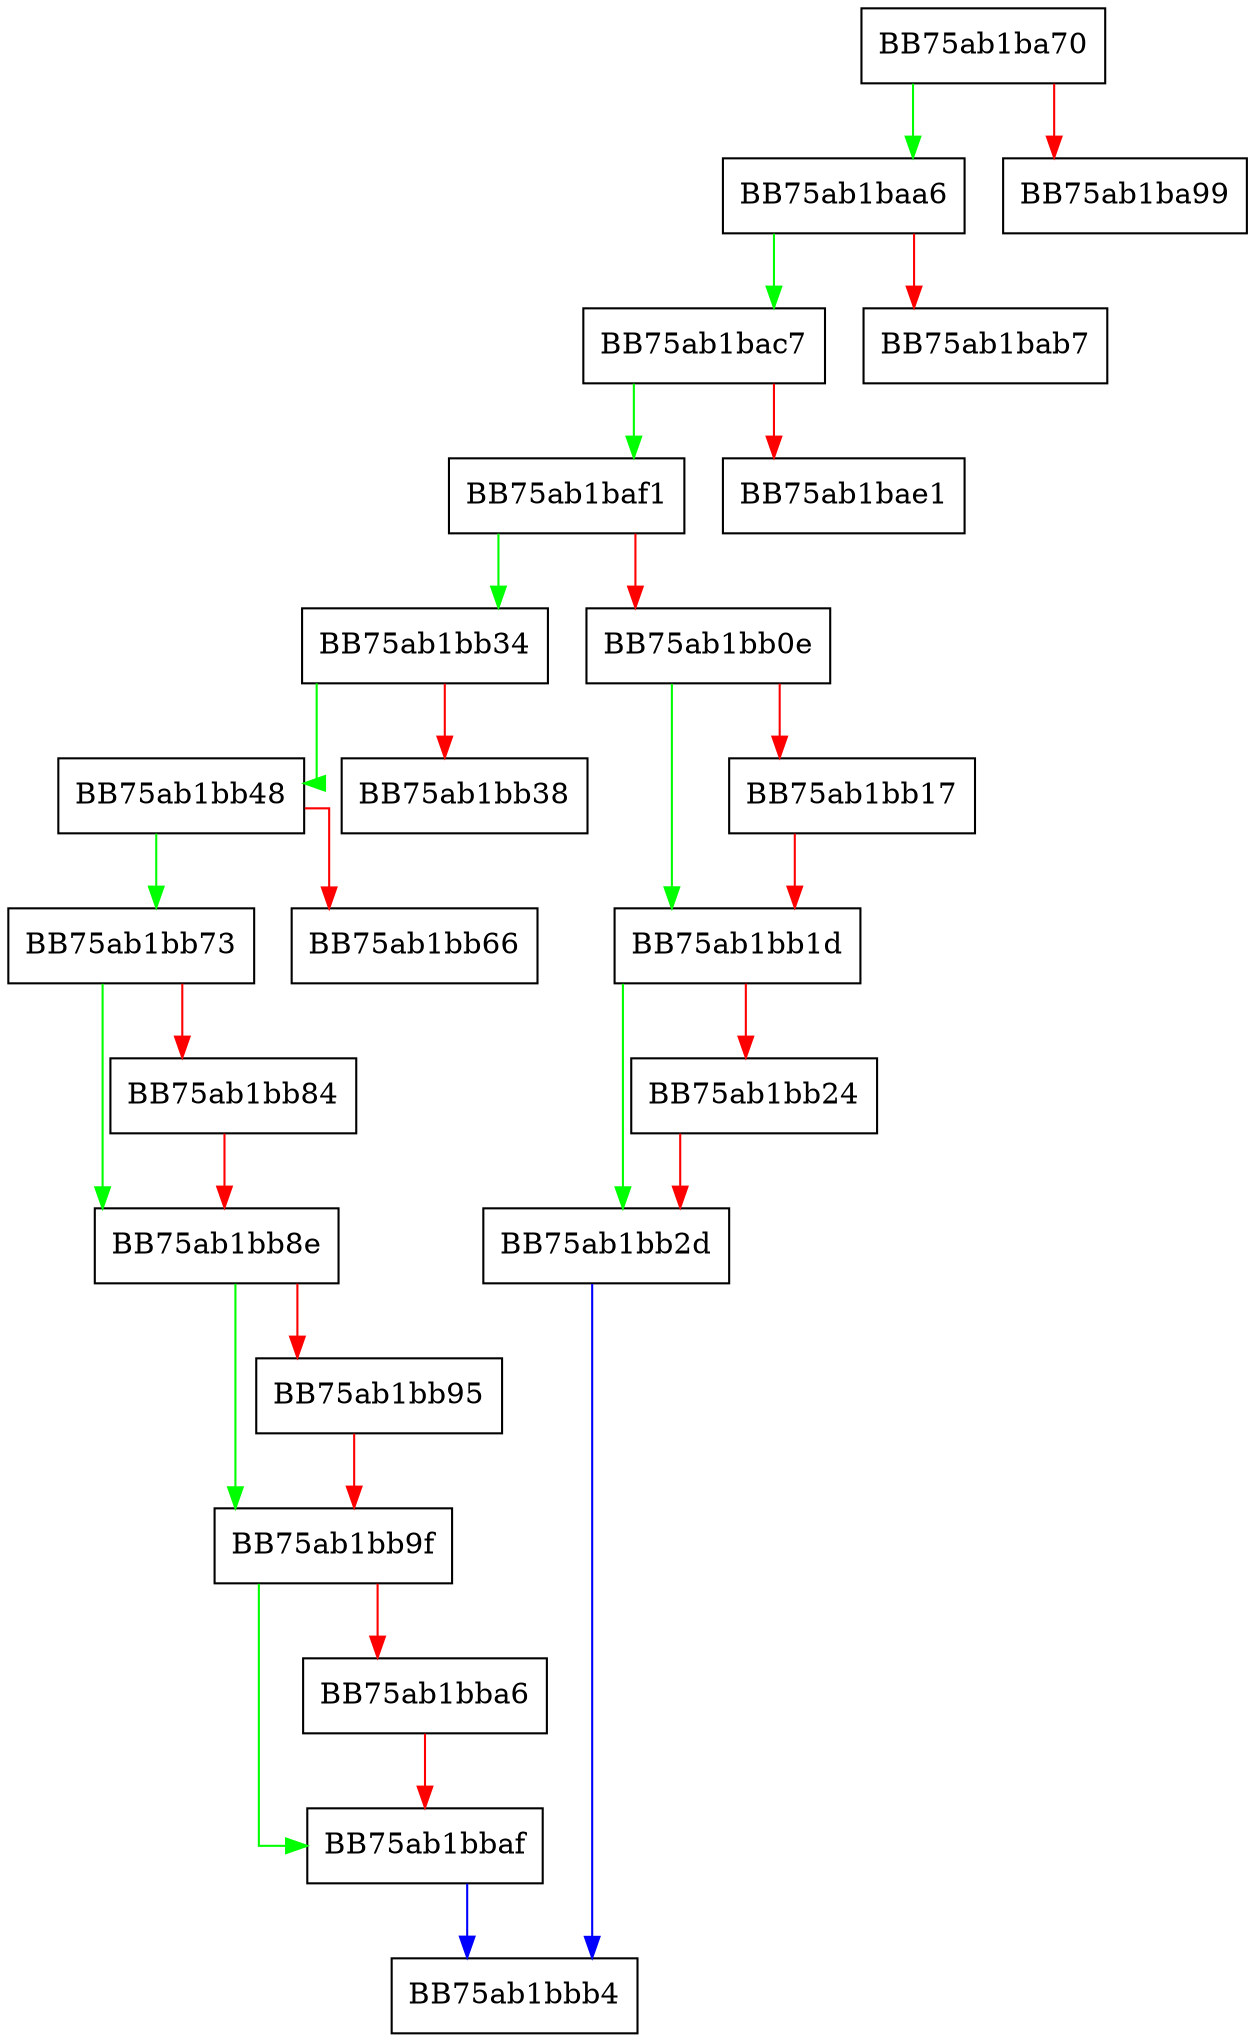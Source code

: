 digraph GetProcessAttributeValue {
  node [shape="box"];
  graph [splines=ortho];
  BB75ab1ba70 -> BB75ab1baa6 [color="green"];
  BB75ab1ba70 -> BB75ab1ba99 [color="red"];
  BB75ab1baa6 -> BB75ab1bac7 [color="green"];
  BB75ab1baa6 -> BB75ab1bab7 [color="red"];
  BB75ab1bac7 -> BB75ab1baf1 [color="green"];
  BB75ab1bac7 -> BB75ab1bae1 [color="red"];
  BB75ab1baf1 -> BB75ab1bb34 [color="green"];
  BB75ab1baf1 -> BB75ab1bb0e [color="red"];
  BB75ab1bb0e -> BB75ab1bb1d [color="green"];
  BB75ab1bb0e -> BB75ab1bb17 [color="red"];
  BB75ab1bb17 -> BB75ab1bb1d [color="red"];
  BB75ab1bb1d -> BB75ab1bb2d [color="green"];
  BB75ab1bb1d -> BB75ab1bb24 [color="red"];
  BB75ab1bb24 -> BB75ab1bb2d [color="red"];
  BB75ab1bb2d -> BB75ab1bbb4 [color="blue"];
  BB75ab1bb34 -> BB75ab1bb48 [color="green"];
  BB75ab1bb34 -> BB75ab1bb38 [color="red"];
  BB75ab1bb48 -> BB75ab1bb73 [color="green"];
  BB75ab1bb48 -> BB75ab1bb66 [color="red"];
  BB75ab1bb73 -> BB75ab1bb8e [color="green"];
  BB75ab1bb73 -> BB75ab1bb84 [color="red"];
  BB75ab1bb84 -> BB75ab1bb8e [color="red"];
  BB75ab1bb8e -> BB75ab1bb9f [color="green"];
  BB75ab1bb8e -> BB75ab1bb95 [color="red"];
  BB75ab1bb95 -> BB75ab1bb9f [color="red"];
  BB75ab1bb9f -> BB75ab1bbaf [color="green"];
  BB75ab1bb9f -> BB75ab1bba6 [color="red"];
  BB75ab1bba6 -> BB75ab1bbaf [color="red"];
  BB75ab1bbaf -> BB75ab1bbb4 [color="blue"];
}